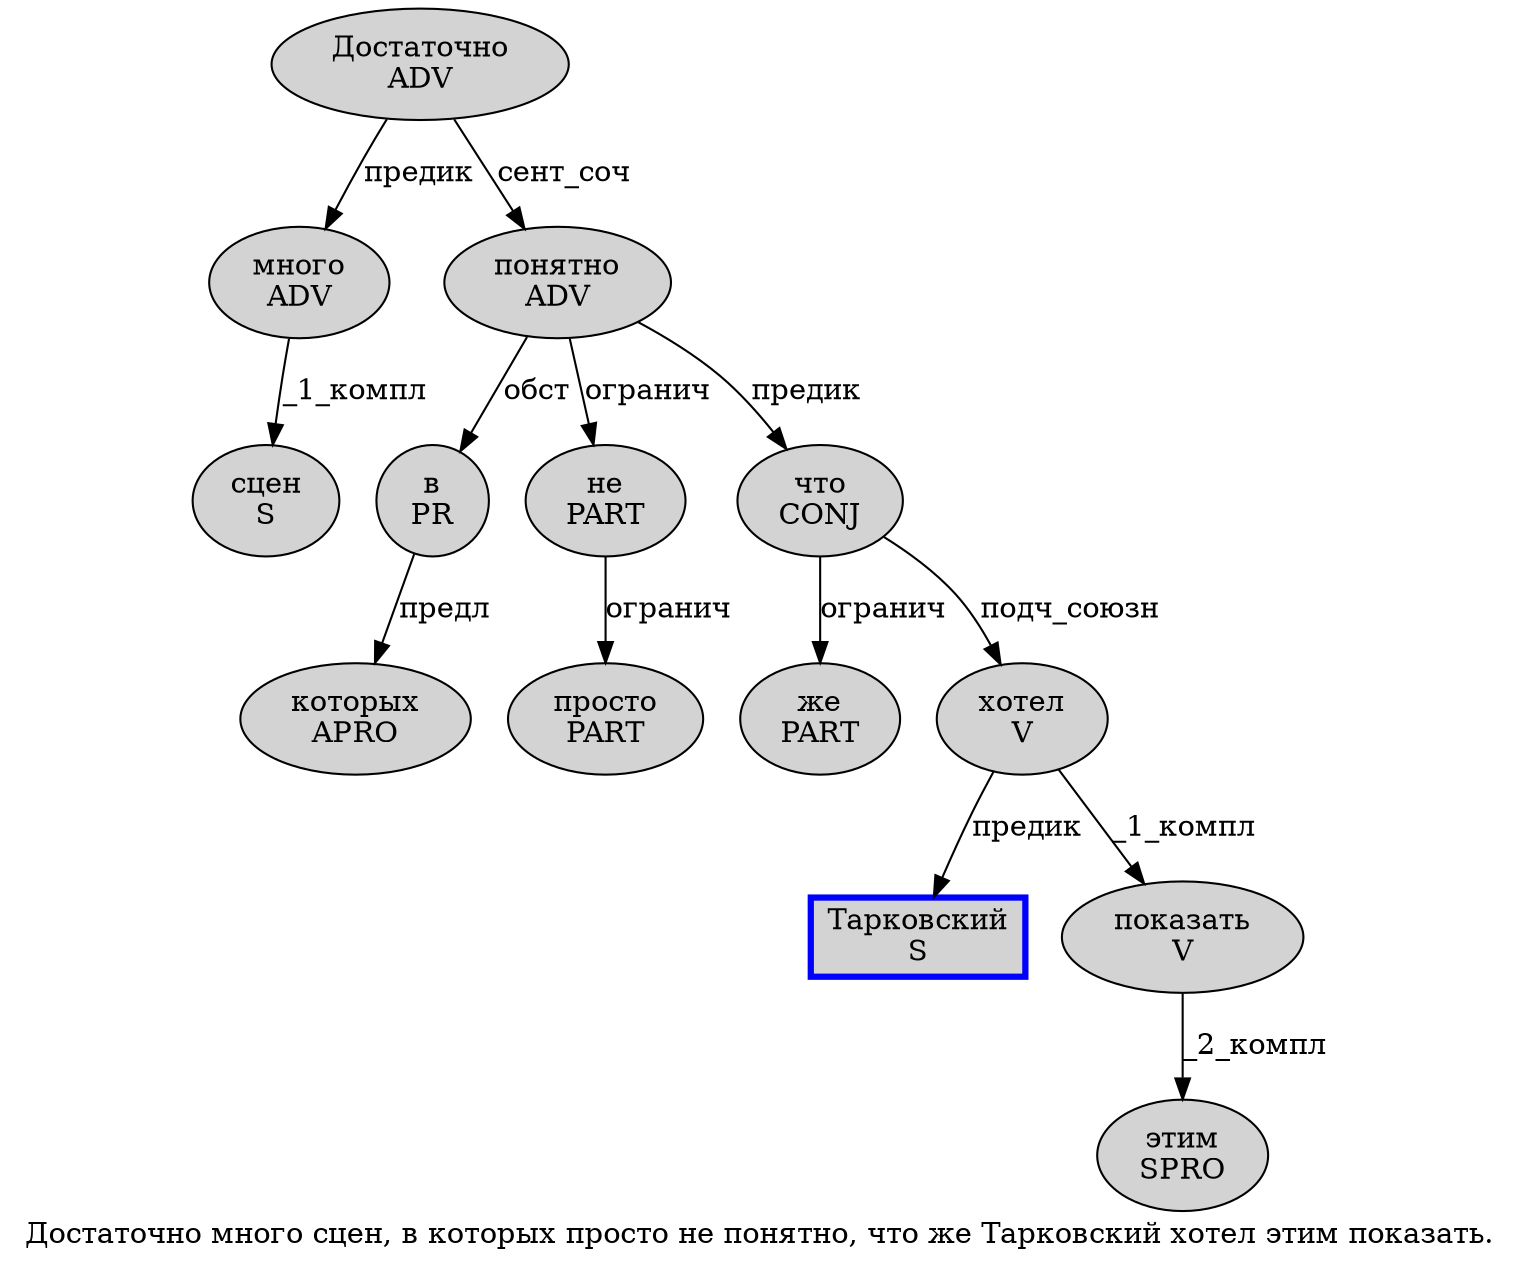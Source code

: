 digraph SENTENCE_2499 {
	graph [label="Достаточно много сцен, в которых просто не понятно, что же Тарковский хотел этим показать."]
	node [style=filled]
		0 [label="Достаточно
ADV" color="" fillcolor=lightgray penwidth=1 shape=ellipse]
		1 [label="много
ADV" color="" fillcolor=lightgray penwidth=1 shape=ellipse]
		2 [label="сцен
S" color="" fillcolor=lightgray penwidth=1 shape=ellipse]
		4 [label="в
PR" color="" fillcolor=lightgray penwidth=1 shape=ellipse]
		5 [label="которых
APRO" color="" fillcolor=lightgray penwidth=1 shape=ellipse]
		6 [label="просто
PART" color="" fillcolor=lightgray penwidth=1 shape=ellipse]
		7 [label="не
PART" color="" fillcolor=lightgray penwidth=1 shape=ellipse]
		8 [label="понятно
ADV" color="" fillcolor=lightgray penwidth=1 shape=ellipse]
		10 [label="что
CONJ" color="" fillcolor=lightgray penwidth=1 shape=ellipse]
		11 [label="же
PART" color="" fillcolor=lightgray penwidth=1 shape=ellipse]
		12 [label="Тарковский
S" color=blue fillcolor=lightgray penwidth=3 shape=box]
		13 [label="хотел
V" color="" fillcolor=lightgray penwidth=1 shape=ellipse]
		14 [label="этим
SPRO" color="" fillcolor=lightgray penwidth=1 shape=ellipse]
		15 [label="показать
V" color="" fillcolor=lightgray penwidth=1 shape=ellipse]
			0 -> 1 [label="предик"]
			0 -> 8 [label="сент_соч"]
			10 -> 11 [label="огранич"]
			10 -> 13 [label="подч_союзн"]
			15 -> 14 [label="_2_компл"]
			13 -> 12 [label="предик"]
			13 -> 15 [label="_1_компл"]
			7 -> 6 [label="огранич"]
			4 -> 5 [label="предл"]
			1 -> 2 [label="_1_компл"]
			8 -> 4 [label="обст"]
			8 -> 7 [label="огранич"]
			8 -> 10 [label="предик"]
}